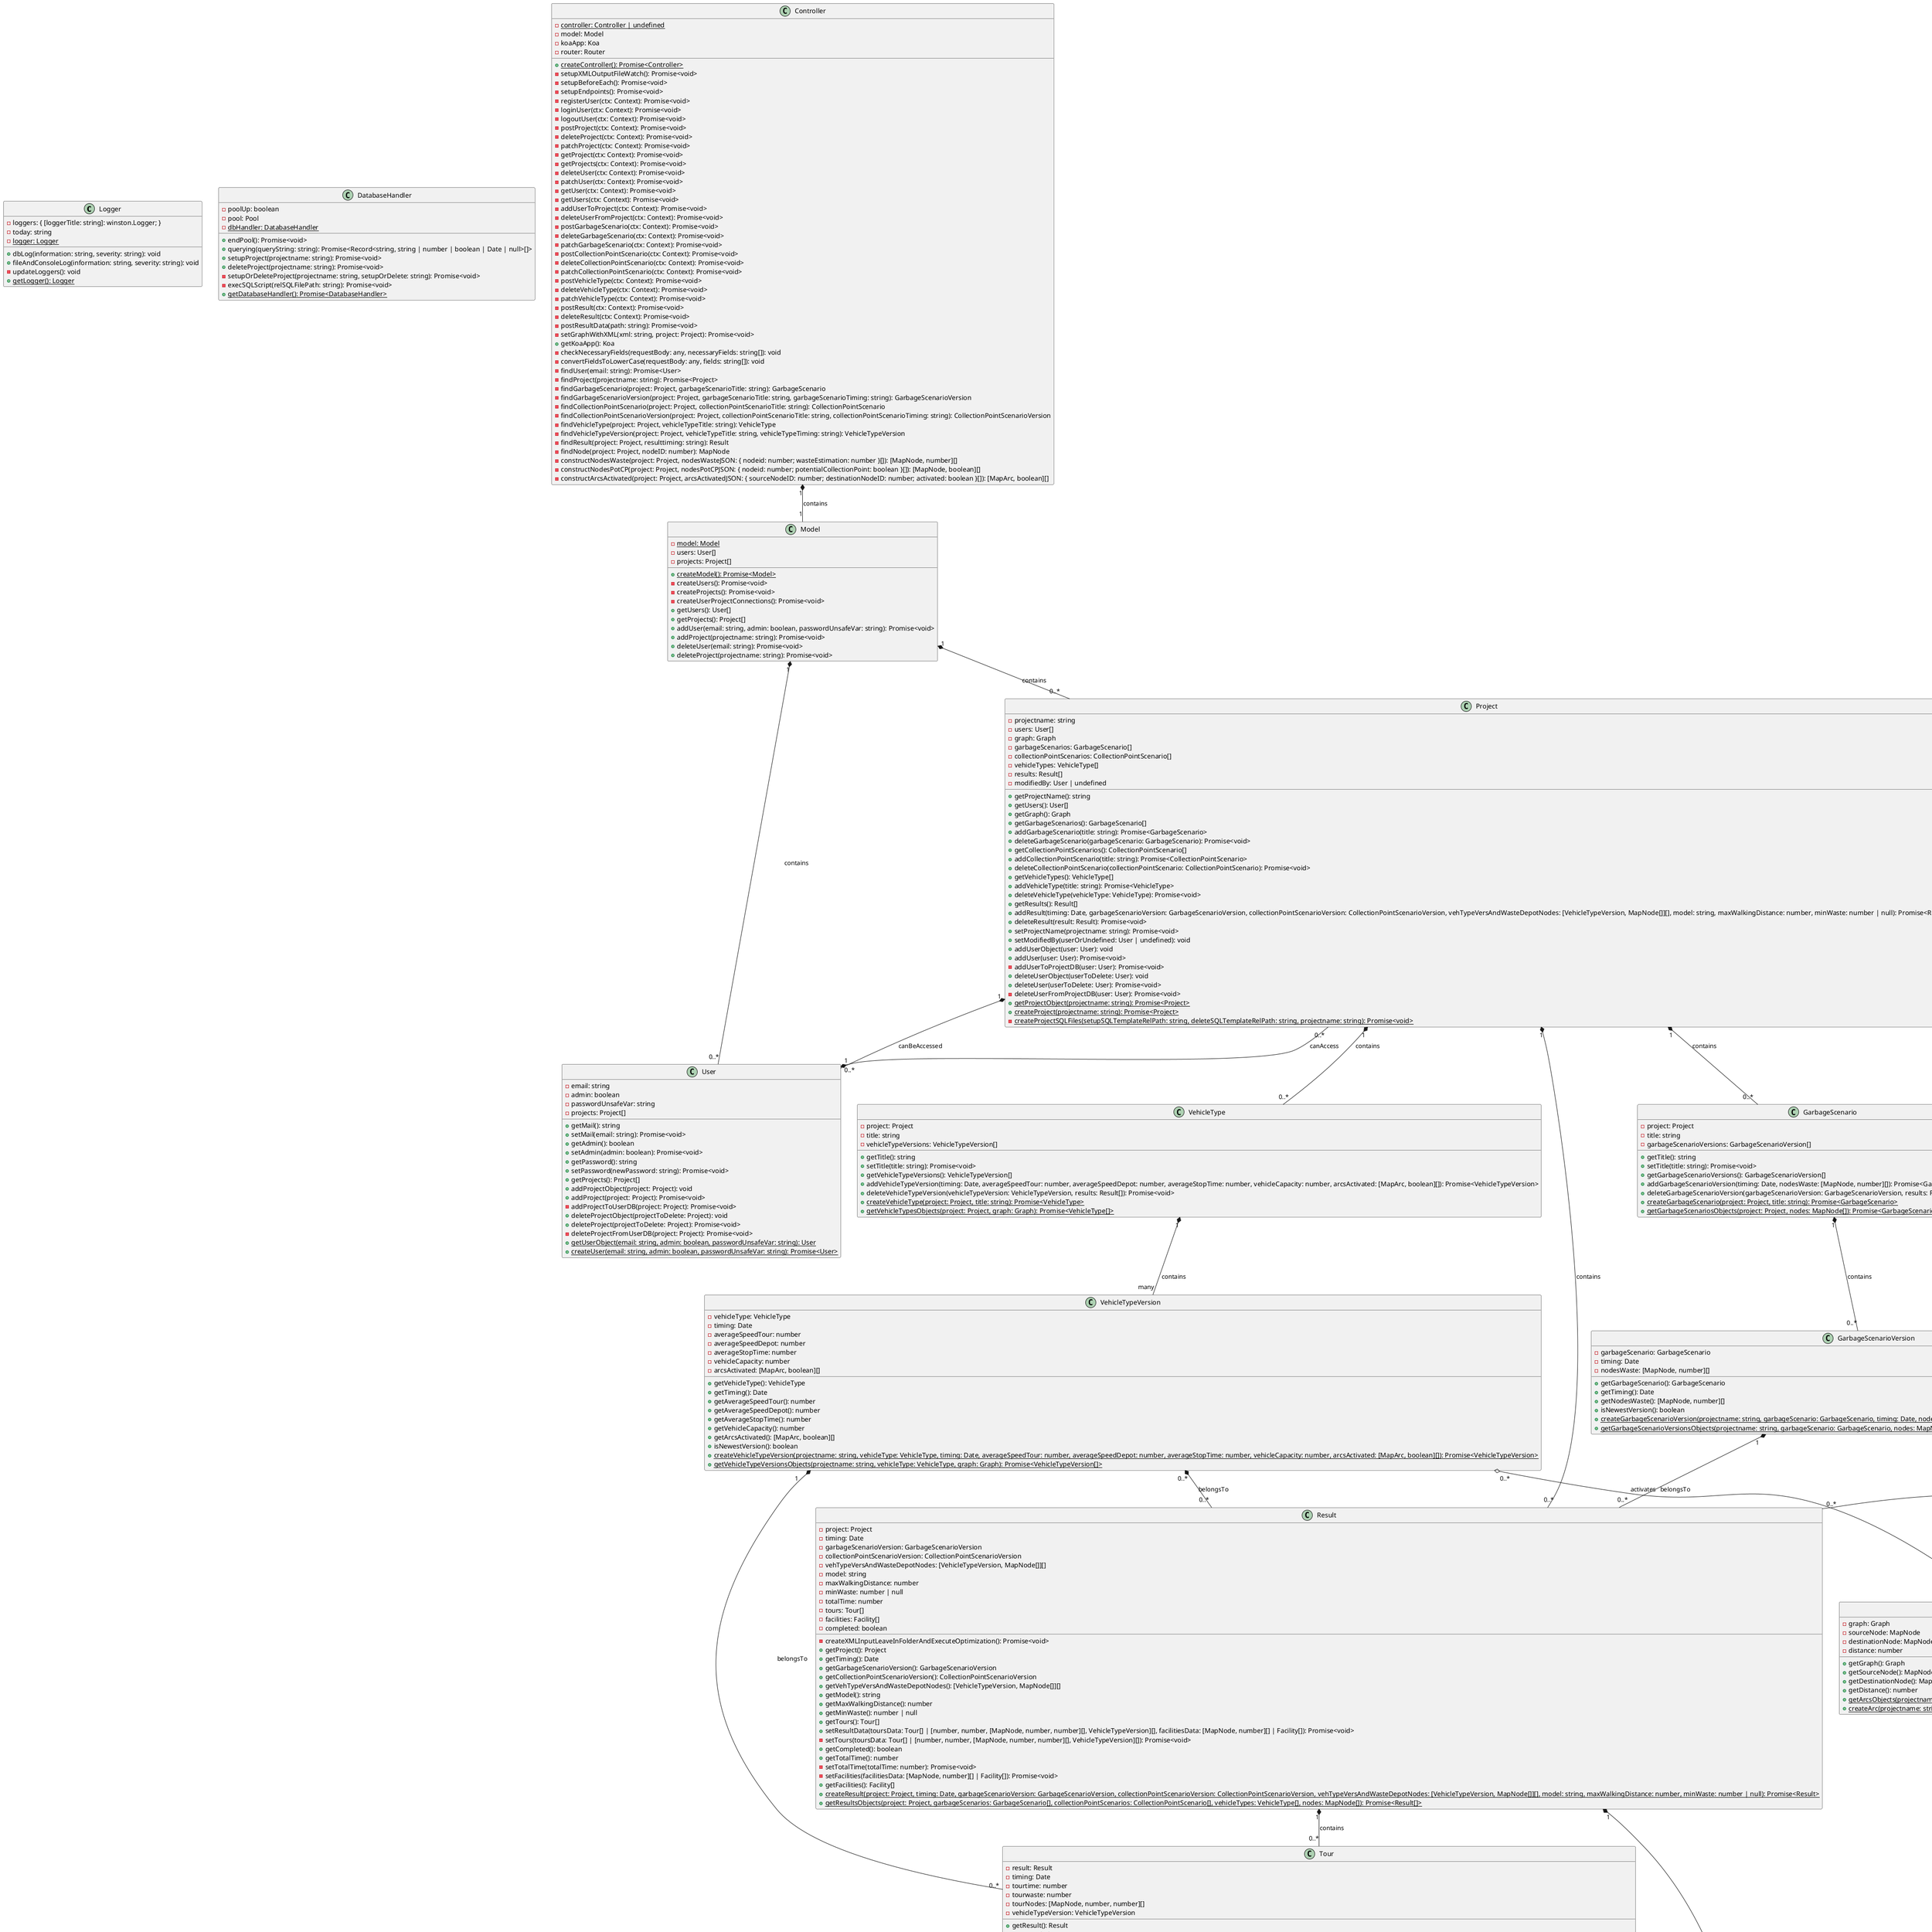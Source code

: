 @startuml
class Logger {
    -loggers: { [loggerTitle: string]: winston.Logger; }
    -today: string
    +dbLog(information: string, severity: string): void
    +fileAndConsoleLog(information: string, severity: string): void
    -updateLoggers(): void
    -{static} logger: Logger
    +{static} getLogger(): Logger
}
class DatabaseHandler {
    -poolUp: boolean
    -pool: Pool
    +endPool(): Promise<void>
    +querying(queryString: string): Promise<Record<string, string | number | boolean | Date | null>[]>
    +setupProject(projectname: string): Promise<void>
    +deleteProject(projectname: string): Promise<void>
    -setupOrDeleteProject(projectname: string, setupOrDelete: string): Promise<void>
    -execSQLScript(relSQLFilePath: string): Promise<void>
    -{static} dbHandler: DatabaseHandler
    +{static} getDatabaseHandler(): Promise<DatabaseHandler>
}
class MapArc {
    -graph: Graph
    -sourceNode: MapNode
    -destinationNode: MapNode
    -distance: number
    +getGraph(): Graph
    +getSourceNode(): MapNode
    +getDestinationNode(): MapNode
    +getDistance(): number
    +{static} getArcsObjects(projectname: string, graph: Graph, nodes: MapNode[]): Promise<MapArc[]>
    +{static} createArc(projectname: string, graph: Graph, sourceNode: MapNode, destinationNode: MapNode, distance: number): Promise<MapArc>
}
class User {
    -email: string
    -admin: boolean
    -passwordUnsafeVar: string
    -projects: Project[]
    +getMail(): string
    +setMail(email: string): Promise<void>
    +getAdmin(): boolean
    +setAdmin(admin: boolean): Promise<void>
    +getPassword(): string
    +setPassword(newPassword: string): Promise<void>
    +getProjects(): Project[]
    +addProjectObject(project: Project): void
    +addProject(project: Project): Promise<void>
    -addProjectToUserDB(project: Project): Promise<void>
    +deleteProjectObject(projectToDelete: Project): void
    +deleteProject(projectToDelete: Project): Promise<void>
    -deleteProjectFromUserDB(project: Project): Promise<void>
    +{static} getUserObject(email: string, admin: boolean, passwordUnsafeVar: string): User
    +{static} createUser(email: string, admin: boolean, passwordUnsafeVar: string): Promise<User>
}
class GarbageScenarioVersion {
    -garbageScenario: GarbageScenario
    -timing: Date
    -nodesWaste: [MapNode, number][]
    +getGarbageScenario(): GarbageScenario
    +getTiming(): Date
    +getNodesWaste(): [MapNode, number][]
    +isNewestVersion(): boolean
    +{static} createGarbageScenarioVersion(projectname: string, garbageScenario: GarbageScenario, timing: Date, nodesWaste: [MapNode, number][]): Promise<GarbageScenarioVersion>
    +{static} getGarbageScenarioVersionsObjects(projectname: string, garbageScenario: GarbageScenario, nodes: MapNode[]): Promise<GarbageScenarioVersion[]>
}
class VehicleType {
    -project: Project
    -title: string
    -vehicleTypeVersions: VehicleTypeVersion[]
    +getTitle(): string
    +setTitle(title: string): Promise<void>
    +getVehicleTypeVersions(): VehicleTypeVersion[]
    +addVehicleTypeVersion(timing: Date, averageSpeedTour: number, averageSpeedDepot: number, averageStopTime: number, vehicleCapacity: number, arcsActivated: [MapArc, boolean][]): Promise<VehicleTypeVersion>
    +deleteVehicleTypeVersion(vehicleTypeVersion: VehicleTypeVersion, results: Result[]): Promise<void>
    +{static} createVehicleType(project: Project, title: string): Promise<VehicleType>
    +{static} getVehicleTypesObjects(project: Project, graph: Graph): Promise<VehicleType[]>
}
class VehicleTypeVersion {
    -vehicleType: VehicleType
    -timing: Date
    -averageSpeedTour: number
    -averageSpeedDepot: number
    -averageStopTime: number
    -vehicleCapacity: number
    -arcsActivated: [MapArc, boolean][]
    +getVehicleType(): VehicleType
    +getTiming(): Date
    +getAverageSpeedTour(): number
    +getAverageSpeedDepot(): number
    +getAverageStopTime(): number
    +getVehicleCapacity(): number
    +getArcsActivated(): [MapArc, boolean][]
    +isNewestVersion(): boolean
    +{static} createVehicleTypeVersion(projectname: string, vehicleType: VehicleType, timing: Date, averageSpeedTour: number, averageSpeedDepot: number, averageStopTime: number, vehicleCapacity: number, arcsActivated: [MapArc, boolean][]): Promise<VehicleTypeVersion>
    +{static} getVehicleTypeVersionsObjects(projectname: string, vehicleType: VehicleType, graph: Graph): Promise<VehicleTypeVersion[]>
}
class Tour {
    -result: Result
    -timing: Date
    -tourtime: number
    -tourwaste: number
    -tourNodes: [MapNode, number, number][]
    -vehicleTypeVersion: VehicleTypeVersion
    +getResult(): Result
    +getTourTiming(): Date
    +getTourTime(): number
    +getTourWaste(): number
    +getTourNodes(): [MapNode, number, number][]
    +getVehicleTypeVersion(): VehicleTypeVersion
    +{static} createTour(projectname: string, result: Result, timing: Date, tourtime: number, tourwaste: number, tourNodes: [MapNode, number, number][], vehicleTypeVersion: VehicleTypeVersion): Promise<Tour>
    +{static} getToursObjects(projectname: string, result: Result, nodes: MapNode[], vehicleTypes: VehicleType[]): Promise<Tour[]>
}
class Facility {
    -result: Result
    -node: MapNode
    -waste: number
    +getResult(): Result
    +getNode(): MapNode
    +getWaste(): number
    +{static} getFacilitiesObjects(result: Result, nodes: MapNode[]): Promise<Facility[]>
    +{static} createFacility(node: MapNode, result: Result, waste: number): Promise<Facility>
}
class Result {
    -project: Project
    -timing: Date
    -garbageScenarioVersion: GarbageScenarioVersion
    -collectionPointScenarioVersion: CollectionPointScenarioVersion
    -vehTypeVersAndWasteDepotNodes: [VehicleTypeVersion, MapNode[]][]
    -model: string
    -maxWalkingDistance: number
    -minWaste: number | null
    -totalTime: number
    -tours: Tour[]
    -facilities: Facility[]
    -completed: boolean
    -createXMLInputLeaveInFolderAndExecuteOptimization(): Promise<void>
    +getProject(): Project
    +getTiming(): Date
    +getGarbageScenarioVersion(): GarbageScenarioVersion
    +getCollectionPointScenarioVersion(): CollectionPointScenarioVersion
    +getVehTypeVersAndWasteDepotNodes(): [VehicleTypeVersion, MapNode[]][]
    +getModel(): string
    +getMaxWalkingDistance(): number
    +getMinWaste(): number | null
    +getTours(): Tour[]
    +setResultData(toursData: Tour[] | [number, number, [MapNode, number, number][], VehicleTypeVersion][], facilitiesData: [MapNode, number][] | Facility[]): Promise<void>
    -setTours(toursData: Tour[] | [number, number, [MapNode, number, number][], VehicleTypeVersion][]): Promise<void>
    +getCompleted(): boolean
    +getTotalTime(): number
    -setTotalTime(totalTime: number): Promise<void>
    -setFacilities(facilitiesData: [MapNode, number][] | Facility[]): Promise<void>
    +getFacilities(): Facility[]
    +{static} createResult(project: Project, timing: Date, garbageScenarioVersion: GarbageScenarioVersion, collectionPointScenarioVersion: CollectionPointScenarioVersion, vehTypeVersAndWasteDepotNodes: [VehicleTypeVersion, MapNode[]][], model: string, maxWalkingDistance: number, minWaste: number | null): Promise<Result>
    +{static} getResultsObjects(project: Project, garbageScenarios: GarbageScenario[], collectionPointScenarios: CollectionPointScenario[], vehicleTypes: VehicleType[], nodes: MapNode[]): Promise<Result[]>
}
class GarbageScenario {
    -project: Project
    -title: string
    -garbageScenarioVersions: GarbageScenarioVersion[]
    +getTitle(): string
    +setTitle(title: string): Promise<void>
    +getGarbageScenarioVersions(): GarbageScenarioVersion[]
    +addGarbageScenarioVersion(timing: Date, nodesWaste: [MapNode, number][]): Promise<GarbageScenarioVersion>
    +deleteGarbageScenarioVersion(garbageScenarioVersion: GarbageScenarioVersion, results: Result[]): Promise<void>
    +{static} createGarbageScenario(project: Project, title: string): Promise<GarbageScenario>
    +{static} getGarbageScenariosObjects(project: Project, nodes: MapNode[]): Promise<GarbageScenario[]>
}
class Project {
    -projectname: string
    -users: User[]
    -graph: Graph
    -garbageScenarios: GarbageScenario[]
    -collectionPointScenarios: CollectionPointScenario[]
    -vehicleTypes: VehicleType[]
    -results: Result[]
    -modifiedBy: User | undefined
    +getProjectName(): string
    +getUsers(): User[]
    +getGraph(): Graph
    +getGarbageScenarios(): GarbageScenario[]
    +addGarbageScenario(title: string): Promise<GarbageScenario>
    +deleteGarbageScenario(garbageScenario: GarbageScenario): Promise<void>
    +getCollectionPointScenarios(): CollectionPointScenario[]
    +addCollectionPointScenario(title: string): Promise<CollectionPointScenario>
    +deleteCollectionPointScenario(collectionPointScenario: CollectionPointScenario): Promise<void>
    +getVehicleTypes(): VehicleType[]
    +addVehicleType(title: string): Promise<VehicleType>
    +deleteVehicleType(vehicleType: VehicleType): Promise<void>
    +getResults(): Result[]
    +addResult(timing: Date, garbageScenarioVersion: GarbageScenarioVersion, collectionPointScenarioVersion: CollectionPointScenarioVersion, vehTypeVersAndWasteDepotNodes: [VehicleTypeVersion, MapNode[]][], model: string, maxWalkingDistance: number, minWaste: number | null): Promise<Result>
    +deleteResult(result: Result): Promise<void>
    +setProjectName(projectname: string): Promise<void>
    +setModifiedBy(userOrUndefined: User | undefined): void
    +addUserObject(user: User): void
    +addUser(user: User): Promise<void>
    -addUserToProjectDB(user: User): Promise<void>
    +deleteUserObject(userToDelete: User): void
    +deleteUser(userToDelete: User): Promise<void>
    -deleteUserFromProjectDB(user: User): Promise<void>
    +{static} getProjectObject(projectname: string): Promise<Project>
    +{static} createProject(projectname: string): Promise<Project>
    -{static} createProjectSQLFiles(setupSQLTemplateRelPath: string, deleteSQLTemplateRelPath: string, projectname: string): Promise<void>
}
class Graph {
    -project: Project | undefined
    -nodes: MapNode[]
    -arcs: MapArc[]
    +getProject(): Project | undefined
    +setProject(project: Project): void
    +getNodes(): MapNode[]
    +getArcs(): MapArc[]
    +{static} getGraphObject(project: Project): Promise<Graph>
    +{static} createGraph(emptyGraph: Graph, nodes: MapNode[], arcs: MapArc[]): Graph
    +{static} createEmptyGraph(project: Project | undefined): Graph
}
class MapNode {
    -graph: Graph
    -id: number
    -xCoordinate: number
    -yCoordinate: number
    -nrInhab: number
    -vehicleDepot: boolean
    -wasteDepot: boolean
    +getGraph(): Graph
    +getNodeID(): number
    +getXCoordinate(): number
    +getYCoordinate(): number
    +getNrInhab(): number
    +getVehicleDepot(): boolean
    +getWasteDepot(): boolean
    +{static} createNode(projectname: string, graph: Graph, id: number, xCoordinate: number, yCoordinate: number, nrInhab: number, vehicleDepot: boolean, wasteDepot: boolean): Promise<MapNode>
    +{static} getNodesObjects(projectname: string, graph: Graph): Promise<MapNode[]>
}
class CollectionPointScenarioVersion {
    -collectionPointScenario: CollectionPointScenario
    -timing: Date
    -nodesPotCP: [MapNode, boolean][]
    +getCollectionPointScenario(): CollectionPointScenario
    +getTiming(): Date
    +getNodesPotCP(): [MapNode, boolean][]
    +isNewestVersion(): boolean
    +{static} createCollectionPointScenarioVersion(projectname: string, collectionPointScenario: CollectionPointScenario, timing: Date, nodesPotCP: [MapNode, boolean][]): Promise<CollectionPointScenarioVersion>
    +{static} getCollectionPointScenarioVersionsObjects(projectname: string, collectionPointScenario: CollectionPointScenario, nodes: MapNode[]): Promise<CollectionPointScenarioVersion[]>
}
class CollectionPointScenario {
    -project: Project
    -title: string
    -collectionPointScenarioVersions: CollectionPointScenarioVersion[]
    +getTitle(): string
    +setTitle(title: string): Promise<void>
    +getCollectionPointScenarioVersions(): CollectionPointScenarioVersion[]
    +addCollectionPointScenarioVersion(timing: Date, nodesPotCP: [MapNode, boolean][]): Promise<CollectionPointScenarioVersion>
    +deleteCollectionPointScenarioVersion(collectionPointScenarioVersion: CollectionPointScenarioVersion, results: Result[]): Promise<void>
    +getProject(): Project
    +{static} createCollectionPointScenario(project: Project, title: string): Promise<CollectionPointScenario>
    +{static} getCollectionPointScenariosObjects(project: Project, nodes: MapNode[]): Promise<CollectionPointScenario[]>
}
class Model {
    -{static} model: Model
    -users: User[]
    -projects: Project[]
    +{static} createModel(): Promise<Model>
    -createUsers(): Promise<void>
    -createProjects(): Promise<void>
    -createUserProjectConnections(): Promise<void>
    +getUsers(): User[]
    +getProjects(): Project[]
    +addUser(email: string, admin: boolean, passwordUnsafeVar: string): Promise<void>
    +addProject(projectname: string): Promise<void>
    +deleteUser(email: string): Promise<void>
    +deleteProject(projectname: string): Promise<void>
}
class Controller {
    -{static} controller: Controller | undefined
    -model: Model
    -koaApp: Koa
    -router: Router
    +{static} createController(): Promise<Controller>
    -setupXMLOutputFileWatch(): Promise<void>
    -setupBeforeEach(): Promise<void>
    -setupEndpoints(): Promise<void>
    -registerUser(ctx: Context): Promise<void>
    -loginUser(ctx: Context): Promise<void>
    -logoutUser(ctx: Context): Promise<void>
    -postProject(ctx: Context): Promise<void>
    -deleteProject(ctx: Context): Promise<void>
    -patchProject(ctx: Context): Promise<void>
    -getProject(ctx: Context): Promise<void>
    -getProjects(ctx: Context): Promise<void>
    -deleteUser(ctx: Context): Promise<void>
    -patchUser(ctx: Context): Promise<void>
    -getUser(ctx: Context): Promise<void>
    -getUsers(ctx: Context): Promise<void>
    -addUserToProject(ctx: Context): Promise<void>
    -deleteUserFromProject(ctx: Context): Promise<void>
    -postGarbageScenario(ctx: Context): Promise<void>
    -deleteGarbageScenario(ctx: Context): Promise<void>
    -patchGarbageScenario(ctx: Context): Promise<void>
    -postCollectionPointScenario(ctx: Context): Promise<void>
    -deleteCollectionPointScenario(ctx: Context): Promise<void>
    -patchCollectionPointScenario(ctx: Context): Promise<void>
    -postVehicleType(ctx: Context): Promise<void>
    -deleteVehicleType(ctx: Context): Promise<void>
    -patchVehicleType(ctx: Context): Promise<void>
    -postResult(ctx: Context): Promise<void>
    -deleteResult(ctx: Context): Promise<void>
    -postResultData(path: string): Promise<void>
    -setGraphWithXML(xml: string, project: Project): Promise<void>
    +getKoaApp(): Koa
    -checkNecessaryFields(requestBody: any, necessaryFields: string[]): void
    -convertFieldsToLowerCase(requestBody: any, fields: string[]): void
    -findUser(email: string): Promise<User>
    -findProject(projectname: string): Promise<Project>
    -findGarbageScenario(project: Project, garbageScenarioTitle: string): GarbageScenario
    -findGarbageScenarioVersion(project: Project, garbageScenarioTitle: string, garbageScenarioTiming: string): GarbageScenarioVersion
    -findCollectionPointScenario(project: Project, collectionPointScenarioTitle: string): CollectionPointScenario
    -findCollectionPointScenarioVersion(project: Project, collectionPointScenarioTitle: string, collectionPointScenarioTiming: string): CollectionPointScenarioVersion
    -findVehicleType(project: Project, vehicleTypeTitle: string): VehicleType
    -findVehicleTypeVersion(project: Project, vehicleTypeTitle: string, vehicleTypeTiming: string): VehicleTypeVersion
    -findResult(project: Project, resulttiming: string): Result
    -findNode(project: Project, nodeID: number): MapNode
    -constructNodesWaste(project: Project, nodesWasteJSON: { nodeid: number; wasteEstimation: number }[]): [MapNode, number][]
    -constructNodesPotCP(project: Project, nodesPotCPJSON: { nodeid: number; potentialCollectionPoint: boolean }[]): [MapNode, boolean][]
    -constructArcsActivated(project: Project, arcsActivatedJSON: { sourceNodeID: number; destinationNodeID: number; activated: boolean }[]): [MapArc, boolean][]
}
Model "1" *-- "0..*" Project : contains
Model "1" *-- "0..*" User : contains
Controller "1" *-- "1" Model : contains
User "1" *-- "0..*" Project : canAccess
Project "1" *-- "0..*" User : canBeAccessed
Project "1" *-- "1" Graph : contains
Project "1" *-- "0..*" GarbageScenario : contains
Project "1" *-- "0..*" CollectionPointScenario : contains
Project "1" *-- "0..*" VehicleType : contains
Project "1" *-- "0..*" Result : contains
Graph "1" *-- "0..*" MapNode : contains
Graph "1" *-- "0..*" MapArc : contains
MapArc "0..*" o-- "2" MapNode : contains
GarbageScenario "1" *-- "0..*" GarbageScenarioVersion : contains
GarbageScenarioVersion "0..*" o-- "0..*" MapNode : makesGarbageEstimationOn
CollectionPointScenario "1" *-- "many" CollectionPointScenarioVersion : contains
CollectionPointScenarioVersion "0..*" o-- "0..*" MapNode : marksCollectionPointOn
VehicleType "1" *-- "many" VehicleTypeVersion : contains
VehicleTypeVersion "0..*" o-- "0..*" MapArc : activates
GarbageScenarioVersion "1" *-- "0..*" Result : belongsTo
CollectionPointScenarioVersion "1" *-- "0..*" Result : belongsTo
VehicleTypeVersion "0..*" *-- "0..*" Result : belongsTo
Result "1" *-- "0..*" Tour : contains
Tour "0..*" o-- "1..*" MapNode : contains
VehicleTypeVersion "1" *-- "0..*" Tour : belongsTo
Result "1" *-- "0..*" Facility : contains
MapNode "1" *-- "0..1" Facility : belongsTo
@enduml